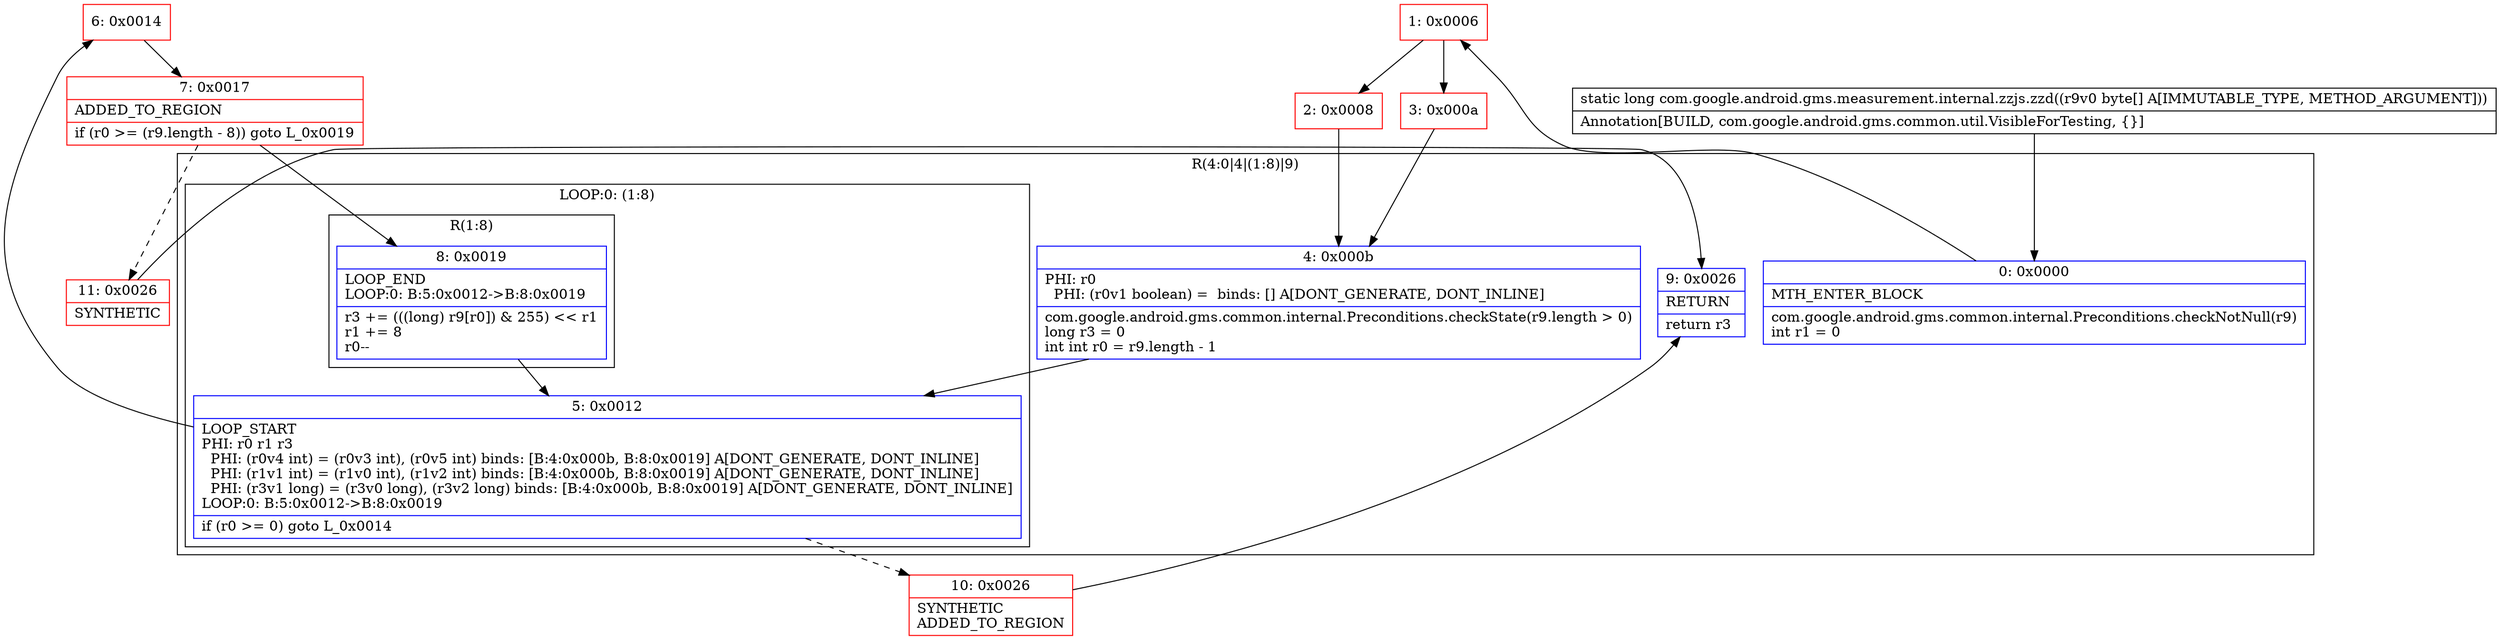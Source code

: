 digraph "CFG forcom.google.android.gms.measurement.internal.zzjs.zzd([B)J" {
subgraph cluster_Region_306082194 {
label = "R(4:0|4|(1:8)|9)";
node [shape=record,color=blue];
Node_0 [shape=record,label="{0\:\ 0x0000|MTH_ENTER_BLOCK\l|com.google.android.gms.common.internal.Preconditions.checkNotNull(r9)\lint r1 = 0\l}"];
Node_4 [shape=record,label="{4\:\ 0x000b|PHI: r0 \l  PHI: (r0v1 boolean) =  binds: [] A[DONT_GENERATE, DONT_INLINE]\l|com.google.android.gms.common.internal.Preconditions.checkState(r9.length \> 0)\llong r3 = 0\lint int r0 = r9.length \- 1\l}"];
subgraph cluster_LoopRegion_2007528779 {
label = "LOOP:0: (1:8)";
node [shape=record,color=blue];
Node_5 [shape=record,label="{5\:\ 0x0012|LOOP_START\lPHI: r0 r1 r3 \l  PHI: (r0v4 int) = (r0v3 int), (r0v5 int) binds: [B:4:0x000b, B:8:0x0019] A[DONT_GENERATE, DONT_INLINE]\l  PHI: (r1v1 int) = (r1v0 int), (r1v2 int) binds: [B:4:0x000b, B:8:0x0019] A[DONT_GENERATE, DONT_INLINE]\l  PHI: (r3v1 long) = (r3v0 long), (r3v2 long) binds: [B:4:0x000b, B:8:0x0019] A[DONT_GENERATE, DONT_INLINE]\lLOOP:0: B:5:0x0012\-\>B:8:0x0019\l|if (r0 \>= 0) goto L_0x0014\l}"];
subgraph cluster_Region_715201111 {
label = "R(1:8)";
node [shape=record,color=blue];
Node_8 [shape=record,label="{8\:\ 0x0019|LOOP_END\lLOOP:0: B:5:0x0012\-\>B:8:0x0019\l|r3 += (((long) r9[r0]) & 255) \<\< r1\lr1 += 8\lr0\-\-\l}"];
}
}
Node_9 [shape=record,label="{9\:\ 0x0026|RETURN\l|return r3\l}"];
}
Node_1 [shape=record,color=red,label="{1\:\ 0x0006}"];
Node_2 [shape=record,color=red,label="{2\:\ 0x0008}"];
Node_3 [shape=record,color=red,label="{3\:\ 0x000a}"];
Node_6 [shape=record,color=red,label="{6\:\ 0x0014}"];
Node_7 [shape=record,color=red,label="{7\:\ 0x0017|ADDED_TO_REGION\l|if (r0 \>= (r9.length \- 8)) goto L_0x0019\l}"];
Node_10 [shape=record,color=red,label="{10\:\ 0x0026|SYNTHETIC\lADDED_TO_REGION\l}"];
Node_11 [shape=record,color=red,label="{11\:\ 0x0026|SYNTHETIC\l}"];
MethodNode[shape=record,label="{static long com.google.android.gms.measurement.internal.zzjs.zzd((r9v0 byte[] A[IMMUTABLE_TYPE, METHOD_ARGUMENT]))  | Annotation[BUILD, com.google.android.gms.common.util.VisibleForTesting, \{\}]\l}"];
MethodNode -> Node_0;
Node_0 -> Node_1;
Node_4 -> Node_5;
Node_5 -> Node_6;
Node_5 -> Node_10[style=dashed];
Node_8 -> Node_5;
Node_1 -> Node_2;
Node_1 -> Node_3;
Node_2 -> Node_4;
Node_3 -> Node_4;
Node_6 -> Node_7;
Node_7 -> Node_8;
Node_7 -> Node_11[style=dashed];
Node_10 -> Node_9;
Node_11 -> Node_9;
}

